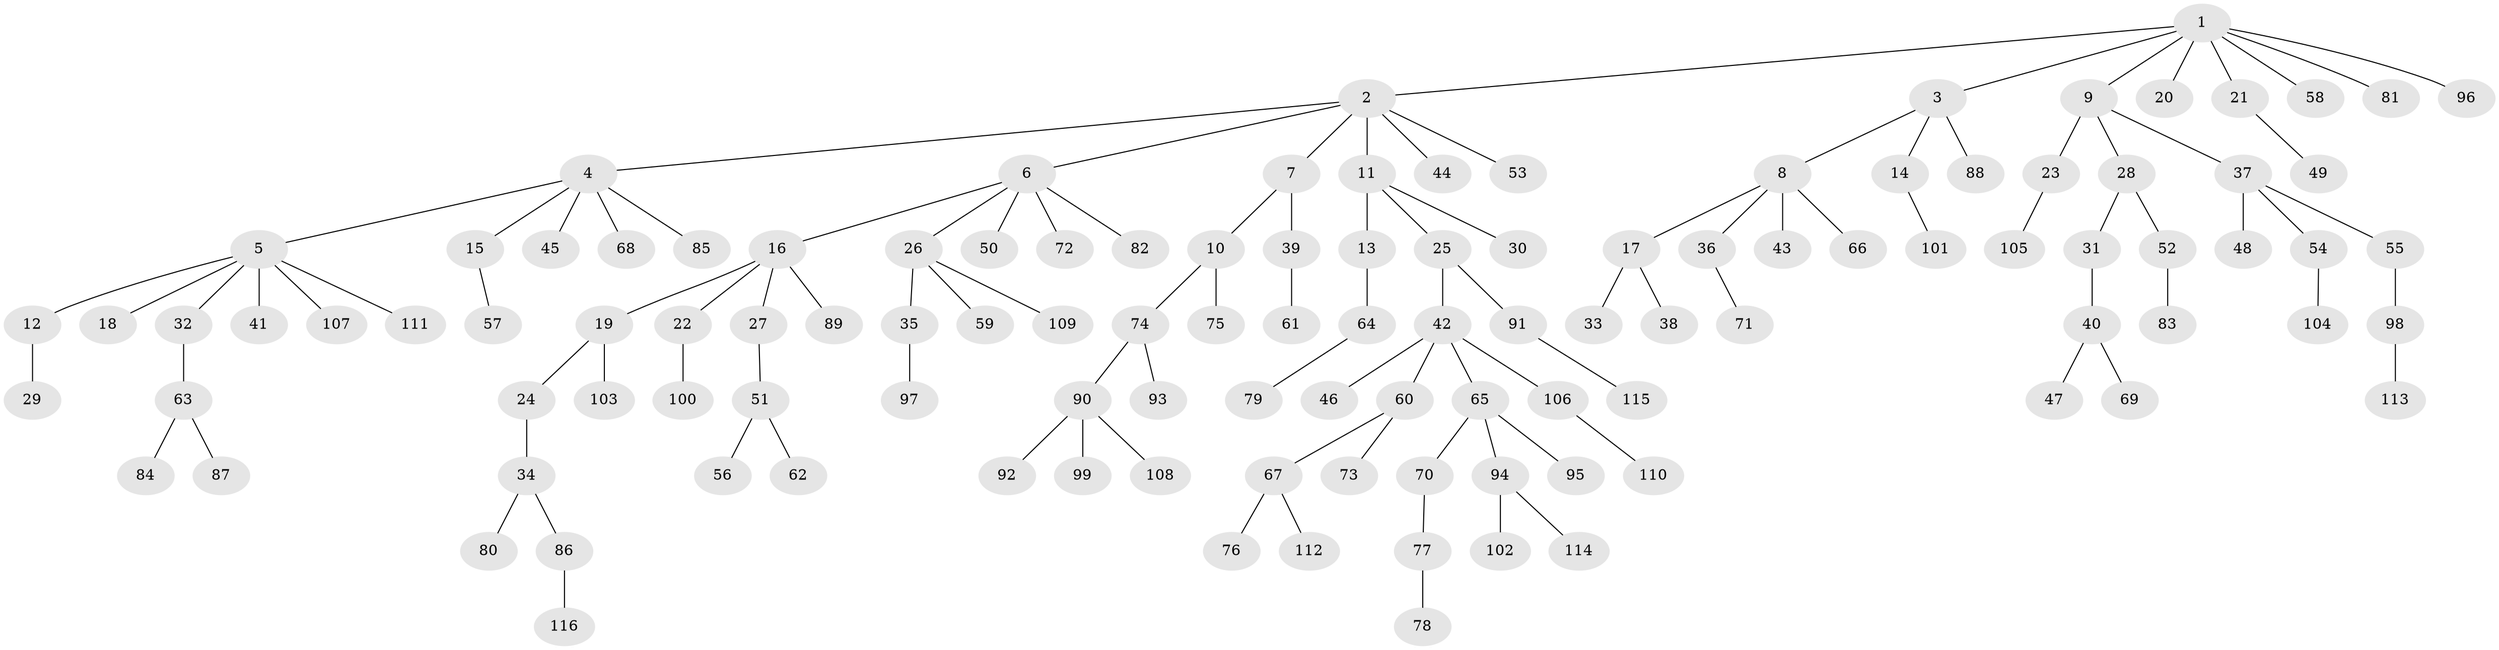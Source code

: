 // coarse degree distribution, {7: 0.014285714285714285, 6: 0.02857142857142857, 3: 0.11428571428571428, 5: 0.02857142857142857, 4: 0.05714285714285714, 2: 0.22857142857142856, 1: 0.5285714285714286}
// Generated by graph-tools (version 1.1) at 2025/51/03/04/25 22:51:47]
// undirected, 116 vertices, 115 edges
graph export_dot {
  node [color=gray90,style=filled];
  1;
  2;
  3;
  4;
  5;
  6;
  7;
  8;
  9;
  10;
  11;
  12;
  13;
  14;
  15;
  16;
  17;
  18;
  19;
  20;
  21;
  22;
  23;
  24;
  25;
  26;
  27;
  28;
  29;
  30;
  31;
  32;
  33;
  34;
  35;
  36;
  37;
  38;
  39;
  40;
  41;
  42;
  43;
  44;
  45;
  46;
  47;
  48;
  49;
  50;
  51;
  52;
  53;
  54;
  55;
  56;
  57;
  58;
  59;
  60;
  61;
  62;
  63;
  64;
  65;
  66;
  67;
  68;
  69;
  70;
  71;
  72;
  73;
  74;
  75;
  76;
  77;
  78;
  79;
  80;
  81;
  82;
  83;
  84;
  85;
  86;
  87;
  88;
  89;
  90;
  91;
  92;
  93;
  94;
  95;
  96;
  97;
  98;
  99;
  100;
  101;
  102;
  103;
  104;
  105;
  106;
  107;
  108;
  109;
  110;
  111;
  112;
  113;
  114;
  115;
  116;
  1 -- 2;
  1 -- 3;
  1 -- 9;
  1 -- 20;
  1 -- 21;
  1 -- 58;
  1 -- 81;
  1 -- 96;
  2 -- 4;
  2 -- 6;
  2 -- 7;
  2 -- 11;
  2 -- 44;
  2 -- 53;
  3 -- 8;
  3 -- 14;
  3 -- 88;
  4 -- 5;
  4 -- 15;
  4 -- 45;
  4 -- 68;
  4 -- 85;
  5 -- 12;
  5 -- 18;
  5 -- 32;
  5 -- 41;
  5 -- 107;
  5 -- 111;
  6 -- 16;
  6 -- 26;
  6 -- 50;
  6 -- 72;
  6 -- 82;
  7 -- 10;
  7 -- 39;
  8 -- 17;
  8 -- 36;
  8 -- 43;
  8 -- 66;
  9 -- 23;
  9 -- 28;
  9 -- 37;
  10 -- 74;
  10 -- 75;
  11 -- 13;
  11 -- 25;
  11 -- 30;
  12 -- 29;
  13 -- 64;
  14 -- 101;
  15 -- 57;
  16 -- 19;
  16 -- 22;
  16 -- 27;
  16 -- 89;
  17 -- 33;
  17 -- 38;
  19 -- 24;
  19 -- 103;
  21 -- 49;
  22 -- 100;
  23 -- 105;
  24 -- 34;
  25 -- 42;
  25 -- 91;
  26 -- 35;
  26 -- 59;
  26 -- 109;
  27 -- 51;
  28 -- 31;
  28 -- 52;
  31 -- 40;
  32 -- 63;
  34 -- 80;
  34 -- 86;
  35 -- 97;
  36 -- 71;
  37 -- 48;
  37 -- 54;
  37 -- 55;
  39 -- 61;
  40 -- 47;
  40 -- 69;
  42 -- 46;
  42 -- 60;
  42 -- 65;
  42 -- 106;
  51 -- 56;
  51 -- 62;
  52 -- 83;
  54 -- 104;
  55 -- 98;
  60 -- 67;
  60 -- 73;
  63 -- 84;
  63 -- 87;
  64 -- 79;
  65 -- 70;
  65 -- 94;
  65 -- 95;
  67 -- 76;
  67 -- 112;
  70 -- 77;
  74 -- 90;
  74 -- 93;
  77 -- 78;
  86 -- 116;
  90 -- 92;
  90 -- 99;
  90 -- 108;
  91 -- 115;
  94 -- 102;
  94 -- 114;
  98 -- 113;
  106 -- 110;
}
